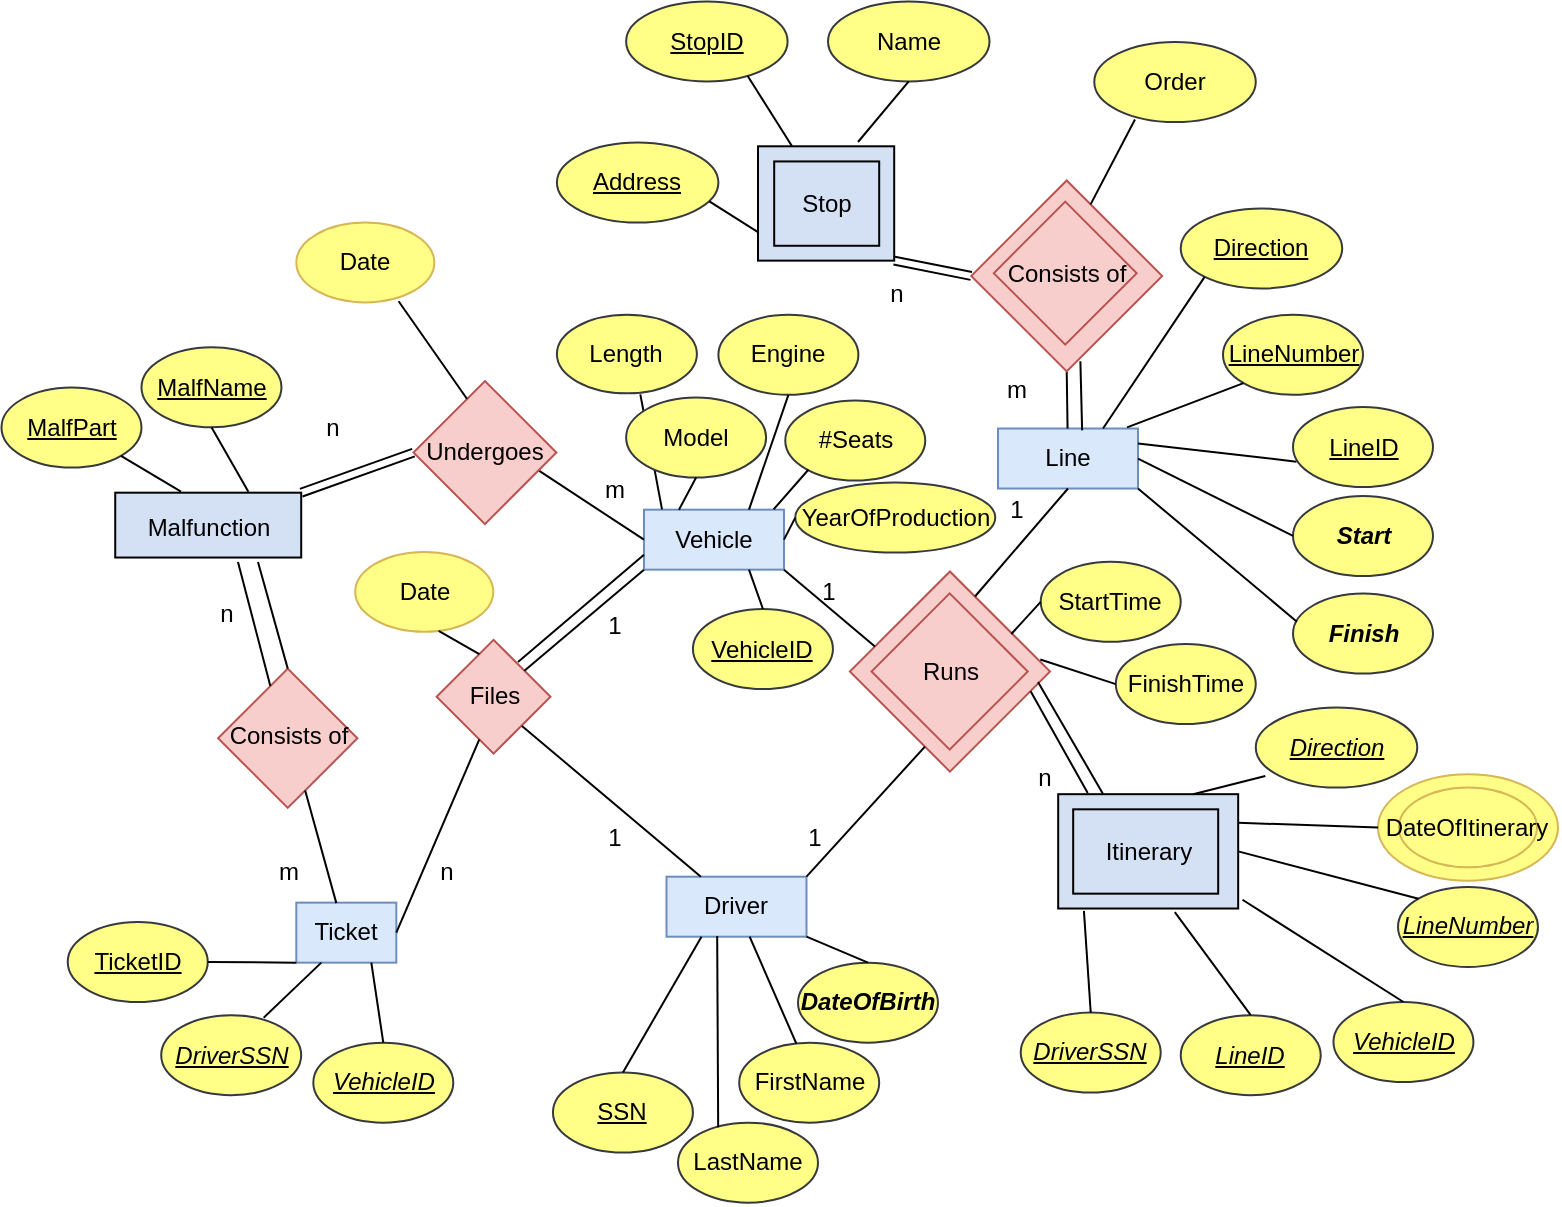 <mxfile version="20.5.1" type="github">
  <diagram name="Page-1" id="74e2e168-ea6b-b213-b513-2b3c1d86103e">
    <mxGraphModel dx="958" dy="502" grid="1" gridSize="10" guides="1" tooltips="1" connect="1" arrows="1" fold="1" page="1" pageScale="1" pageWidth="1600" pageHeight="1200" background="#ffffff" math="0" shadow="0">
      <root>
        <mxCell id="0" />
        <mxCell id="1" parent="0" />
        <mxCell id="q-5dR2rf6Rrt_ZmlFBHn-15" value="" style="ellipse;whiteSpace=wrap;html=1;fillColor=#FFFF88;strokeColor=#d6b656;" vertex="1" parent="1">
          <mxGeometry x="1090" y="476.07" width="90" height="53.26" as="geometry" />
        </mxCell>
        <mxCell id="0TpY3zneYbciwW2qCHmm-83" value="" style="whiteSpace=wrap;html=1;aspect=fixed;fillColor=#f8cecc;rotation=45;strokeColor=#b85450;" parent="1" vertex="1">
          <mxGeometry x="627.65" y="417.25" width="40.25" height="40.25" as="geometry" />
        </mxCell>
        <mxCell id="0TpY3zneYbciwW2qCHmm-88" value="" style="rounded=0;whiteSpace=wrap;html=1;fillColor=#D4E1F5;" parent="1" vertex="1">
          <mxGeometry x="930.09" y="486.09" width="90" height="57.17" as="geometry" />
        </mxCell>
        <mxCell id="RQqygvgA-cGsSz0pc4jh-1" value="&lt;div&gt;Vehicle&lt;/div&gt;" style="rounded=0;whiteSpace=wrap;html=1;fillColor=#dae8fc;strokeColor=#6c8ebf;" parent="1" vertex="1">
          <mxGeometry x="722.99" y="343.83" width="70" height="30" as="geometry" />
        </mxCell>
        <mxCell id="RQqygvgA-cGsSz0pc4jh-5" value="&lt;div&gt;Driver&lt;/div&gt;" style="rounded=0;whiteSpace=wrap;html=1;fillColor=#dae8fc;strokeColor=#6c8ebf;" parent="1" vertex="1">
          <mxGeometry x="734.25" y="527.35" width="70" height="30" as="geometry" />
        </mxCell>
        <mxCell id="RQqygvgA-cGsSz0pc4jh-11" value="&lt;div&gt;Line&lt;/div&gt;" style="rounded=0;whiteSpace=wrap;html=1;fillColor=#dae8fc;strokeColor=#6c8ebf;" parent="1" vertex="1">
          <mxGeometry x="900" y="303.26" width="70" height="30" as="geometry" />
        </mxCell>
        <mxCell id="RQqygvgA-cGsSz0pc4jh-14" value="&lt;div&gt;Ticket&lt;/div&gt;" style="rounded=0;whiteSpace=wrap;html=1;fillColor=#dae8fc;strokeColor=#6c8ebf;" parent="1" vertex="1">
          <mxGeometry x="549.16" y="540.32" width="50" height="30" as="geometry" />
        </mxCell>
        <mxCell id="0TpY3zneYbciwW2qCHmm-38" value="" style="endArrow=none;html=1;rounded=0;exitX=1;exitY=1;exitDx=0;exitDy=0;" parent="1" source="0TpY3zneYbciwW2qCHmm-138" target="RQqygvgA-cGsSz0pc4jh-11" edge="1">
          <mxGeometry width="50" height="50" relative="1" as="geometry">
            <mxPoint x="883.99" y="279.63" as="sourcePoint" />
            <mxPoint x="934.545" y="403.26" as="targetPoint" />
          </mxGeometry>
        </mxCell>
        <mxCell id="0TpY3zneYbciwW2qCHmm-39" value="" style="shape=link;html=1;rounded=0;entryX=0;entryY=1;entryDx=0;entryDy=0;exitX=1;exitY=1;exitDx=0;exitDy=0;" parent="1" source="0TpY3zneYbciwW2qCHmm-100" target="0TpY3zneYbciwW2qCHmm-138" edge="1">
          <mxGeometry width="100" relative="1" as="geometry">
            <mxPoint x="860" y="170" as="sourcePoint" />
            <mxPoint x="910" y="200" as="targetPoint" />
          </mxGeometry>
        </mxCell>
        <mxCell id="0TpY3zneYbciwW2qCHmm-47" value="" style="endArrow=none;html=1;rounded=0;exitX=0;exitY=0.5;exitDx=0;exitDy=0;entryX=1;entryY=0.25;entryDx=0;entryDy=0;" parent="1" source="RQqygvgA-cGsSz0pc4jh-1" target="0TpY3zneYbciwW2qCHmm-144" edge="1">
          <mxGeometry width="50" height="50" relative="1" as="geometry">
            <mxPoint x="887.99" y="373.83" as="sourcePoint" />
            <mxPoint x="680" y="370" as="targetPoint" />
          </mxGeometry>
        </mxCell>
        <mxCell id="0TpY3zneYbciwW2qCHmm-48" value="m" style="text;html=1;align=center;verticalAlign=middle;resizable=0;points=[];autosize=1;strokeColor=none;fillColor=none;" parent="1" vertex="1">
          <mxGeometry x="692.99" y="319.29" width="30" height="30" as="geometry" />
        </mxCell>
        <mxCell id="0TpY3zneYbciwW2qCHmm-49" value="" style="shape=link;html=1;rounded=0;exitX=1;exitY=0;exitDx=0;exitDy=0;entryX=0;entryY=1;entryDx=0;entryDy=0;" parent="1" source="0TpY3zneYbciwW2qCHmm-93" target="0TpY3zneYbciwW2qCHmm-144" edge="1">
          <mxGeometry width="100" relative="1" as="geometry">
            <mxPoint x="559.1" y="327.77" as="sourcePoint" />
            <mxPoint x="595.399" y="315.295" as="targetPoint" />
          </mxGeometry>
        </mxCell>
        <mxCell id="0TpY3zneYbciwW2qCHmm-50" value="n" style="text;html=1;align=center;verticalAlign=middle;resizable=0;points=[];autosize=1;strokeColor=none;fillColor=none;" parent="1" vertex="1">
          <mxGeometry x="551.6" y="287.77" width="30" height="30" as="geometry" />
        </mxCell>
        <mxCell id="0TpY3zneYbciwW2qCHmm-51" value="n" style="text;html=1;align=center;verticalAlign=middle;resizable=0;points=[];autosize=1;strokeColor=none;fillColor=none;" parent="1" vertex="1">
          <mxGeometry x="833.63" y="220.84" width="30" height="30" as="geometry" />
        </mxCell>
        <mxCell id="0TpY3zneYbciwW2qCHmm-54" value="m" style="text;html=1;align=center;verticalAlign=middle;resizable=0;points=[];autosize=1;strokeColor=none;fillColor=none;" parent="1" vertex="1">
          <mxGeometry x="893.63" y="268.72" width="30" height="30" as="geometry" />
        </mxCell>
        <mxCell id="0TpY3zneYbciwW2qCHmm-59" value="" style="endArrow=none;html=1;rounded=0;exitX=0.784;exitY=0.987;exitDx=0;exitDy=0;exitPerimeter=0;" parent="1" source="0TpY3zneYbciwW2qCHmm-58" target="RQqygvgA-cGsSz0pc4jh-5" edge="1">
          <mxGeometry width="50" height="50" relative="1" as="geometry">
            <mxPoint x="620.99" y="552.83" as="sourcePoint" />
            <mxPoint x="872.535" y="523.83" as="targetPoint" />
          </mxGeometry>
        </mxCell>
        <mxCell id="0TpY3zneYbciwW2qCHmm-60" value="" style="endArrow=none;html=1;rounded=0;exitX=1;exitY=0.5;exitDx=0;exitDy=0;entryX=0.75;entryY=1;entryDx=0;entryDy=0;" parent="1" source="RQqygvgA-cGsSz0pc4jh-14" target="0TpY3zneYbciwW2qCHmm-83" edge="1">
          <mxGeometry width="50" height="50" relative="1" as="geometry">
            <mxPoint x="577.99" y="613.83" as="sourcePoint" />
            <mxPoint x="578.445" y="560.276" as="targetPoint" />
          </mxGeometry>
        </mxCell>
        <mxCell id="0TpY3zneYbciwW2qCHmm-61" value="1" style="text;html=1;align=center;verticalAlign=middle;resizable=0;points=[];autosize=1;strokeColor=none;fillColor=none;" parent="1" vertex="1">
          <mxGeometry x="692.99" y="493.28" width="30" height="30" as="geometry" />
        </mxCell>
        <mxCell id="0TpY3zneYbciwW2qCHmm-62" value="n" style="text;html=1;align=center;verticalAlign=middle;resizable=0;points=[];autosize=1;strokeColor=none;fillColor=none;" parent="1" vertex="1">
          <mxGeometry x="609.48" y="510.32" width="30" height="30" as="geometry" />
        </mxCell>
        <mxCell id="0TpY3zneYbciwW2qCHmm-58" value="Files" style="text;html=1;align=center;verticalAlign=middle;resizable=0;points=[];autosize=1;strokeColor=none;fillColor=none;" parent="1" vertex="1">
          <mxGeometry x="622.78" y="422.38" width="50" height="30" as="geometry" />
        </mxCell>
        <mxCell id="0TpY3zneYbciwW2qCHmm-87" value="" style="rounded=0;whiteSpace=wrap;html=1;fillColor=#D4E1F5;" parent="1" vertex="1">
          <mxGeometry x="937.59" y="493.66" width="72.5" height="42.17" as="geometry" />
        </mxCell>
        <mxCell id="0TpY3zneYbciwW2qCHmm-90" value="Itinerary" style="text;html=1;align=center;verticalAlign=middle;resizable=0;points=[];autosize=1;strokeColor=none;fillColor=none;" parent="1" vertex="1">
          <mxGeometry x="945.09" y="499.68" width="60" height="30" as="geometry" />
        </mxCell>
        <mxCell id="0TpY3zneYbciwW2qCHmm-93" value="" style="rounded=0;whiteSpace=wrap;html=1;fillColor=#D4E1F5;" parent="1" vertex="1">
          <mxGeometry x="458.62" y="335.34" width="92.98" height="32.43" as="geometry" />
        </mxCell>
        <mxCell id="0TpY3zneYbciwW2qCHmm-95" value="Malfunction" style="text;html=1;align=center;verticalAlign=middle;resizable=0;points=[];autosize=1;strokeColor=none;fillColor=none;" parent="1" vertex="1">
          <mxGeometry x="465.11" y="337.77" width="80" height="30" as="geometry" />
        </mxCell>
        <mxCell id="0TpY3zneYbciwW2qCHmm-100" value="" style="rounded=0;whiteSpace=wrap;html=1;fillColor=#D4E1F5;" parent="1" vertex="1">
          <mxGeometry x="780" y="162.15" width="68.1" height="57.17" as="geometry" />
        </mxCell>
        <mxCell id="0TpY3zneYbciwW2qCHmm-101" value="Stop" style="rounded=0;whiteSpace=wrap;html=1;fillColor=#D4E1F5;" parent="1" vertex="1">
          <mxGeometry x="788.1" y="169.72" width="52.5" height="42.17" as="geometry" />
        </mxCell>
        <mxCell id="0TpY3zneYbciwW2qCHmm-135" value="" style="whiteSpace=wrap;html=1;aspect=fixed;rotation=45;fillColor=#f8cecc;strokeColor=#b85450;" parent="1" vertex="1">
          <mxGeometry x="840.6" y="389.39" width="70.76" height="70.76" as="geometry" />
        </mxCell>
        <mxCell id="0TpY3zneYbciwW2qCHmm-136" value="" style="whiteSpace=wrap;html=1;aspect=fixed;fillColor=#f8cecc;rotation=45;strokeColor=#b85450;" parent="1" vertex="1">
          <mxGeometry x="848.22" y="397.15" width="55.23" height="55.23" as="geometry" />
        </mxCell>
        <mxCell id="0TpY3zneYbciwW2qCHmm-137" value="Runs" style="text;html=1;align=center;verticalAlign=middle;resizable=0;points=[];autosize=1;strokeColor=none;fillColor=none;" parent="1" vertex="1">
          <mxGeometry x="850.83" y="409.91" width="50" height="30" as="geometry" />
        </mxCell>
        <mxCell id="0TpY3zneYbciwW2qCHmm-138" value="" style="whiteSpace=wrap;html=1;aspect=fixed;rotation=45;fillColor=#f8cecc;strokeColor=#b85450;" parent="1" vertex="1">
          <mxGeometry x="900.61" y="193.22" width="67.51" height="67.51" as="geometry" />
        </mxCell>
        <mxCell id="0TpY3zneYbciwW2qCHmm-139" value="" style="whiteSpace=wrap;html=1;aspect=fixed;fillColor=#f8cecc;rotation=45;strokeColor=#b85450;" parent="1" vertex="1">
          <mxGeometry x="908.36" y="200.31" width="50.53" height="50.53" as="geometry" />
        </mxCell>
        <mxCell id="0TpY3zneYbciwW2qCHmm-142" value="Consists of" style="text;html=1;align=center;verticalAlign=middle;resizable=0;points=[];autosize=1;strokeColor=none;fillColor=none;" parent="1" vertex="1">
          <mxGeometry x="893.63" y="210.57" width="80" height="30" as="geometry" />
        </mxCell>
        <mxCell id="0TpY3zneYbciwW2qCHmm-144" value="" style="whiteSpace=wrap;html=1;aspect=fixed;fillColor=#f8cecc;rotation=45;strokeColor=#b85450;" parent="1" vertex="1">
          <mxGeometry x="618.21" y="290.03" width="50.53" height="50.53" as="geometry" />
        </mxCell>
        <mxCell id="0TpY3zneYbciwW2qCHmm-146" value="Undergoes" style="text;html=1;align=center;verticalAlign=middle;resizable=0;points=[];autosize=1;strokeColor=none;fillColor=none;" parent="1" vertex="1">
          <mxGeometry x="603.48" y="300.3" width="80" height="30" as="geometry" />
        </mxCell>
        <mxCell id="0TpY3zneYbciwW2qCHmm-155" value="" style="whiteSpace=wrap;html=1;aspect=fixed;fillColor=#f8cecc;rotation=45;strokeColor=#b85450;" parent="1" vertex="1">
          <mxGeometry x="520.25" y="433.51" width="49.25" height="49.25" as="geometry" />
        </mxCell>
        <mxCell id="0TpY3zneYbciwW2qCHmm-156" value="Consists of" style="text;html=1;align=center;verticalAlign=middle;resizable=0;points=[];autosize=1;strokeColor=none;fillColor=none;" parent="1" vertex="1">
          <mxGeometry x="504.87" y="441.65" width="80" height="30" as="geometry" />
        </mxCell>
        <mxCell id="0TpY3zneYbciwW2qCHmm-158" value="" style="endArrow=none;html=1;rounded=0;entryX=0.811;entryY=1.074;entryDx=0;entryDy=0;entryPerimeter=0;exitX=0;exitY=0;exitDx=0;exitDy=0;" parent="1" source="0TpY3zneYbciwW2qCHmm-155" target="0TpY3zneYbciwW2qCHmm-95" edge="1">
          <mxGeometry width="50" height="50" relative="1" as="geometry">
            <mxPoint x="548.732" y="416.132" as="sourcePoint" />
            <mxPoint x="538.44" y="377.27" as="targetPoint" />
          </mxGeometry>
        </mxCell>
        <mxCell id="0TpY3zneYbciwW2qCHmm-159" value="" style="endArrow=none;html=1;rounded=0;exitX=1;exitY=0.75;exitDx=0;exitDy=0;" parent="1" source="0TpY3zneYbciwW2qCHmm-155" edge="1">
          <mxGeometry width="50" height="50" relative="1" as="geometry">
            <mxPoint x="556.799" y="495.328" as="sourcePoint" />
            <mxPoint x="569.16" y="540.57" as="targetPoint" />
            <Array as="points" />
          </mxGeometry>
        </mxCell>
        <mxCell id="0TpY3zneYbciwW2qCHmm-161" value="n" style="text;html=1;align=center;verticalAlign=middle;resizable=0;points=[];autosize=1;strokeColor=none;fillColor=none;" parent="1" vertex="1">
          <mxGeometry x="499.16" y="381.04" width="30" height="30" as="geometry" />
        </mxCell>
        <mxCell id="0TpY3zneYbciwW2qCHmm-174" value="&lt;u&gt;MalfPart&lt;/u&gt;" style="ellipse;whiteSpace=wrap;html=1;fillColor=#ffff88;strokeColor=#36393d;" parent="1" vertex="1">
          <mxGeometry x="401.74" y="282.77" width="70" height="40" as="geometry" />
        </mxCell>
        <mxCell id="0TpY3zneYbciwW2qCHmm-176" value="" style="endArrow=none;html=1;rounded=0;exitX=1;exitY=1;exitDx=0;exitDy=0;entryX=0.33;entryY=-0.098;entryDx=0;entryDy=0;entryPerimeter=0;" parent="1" source="0TpY3zneYbciwW2qCHmm-174" target="0TpY3zneYbciwW2qCHmm-95" edge="1">
          <mxGeometry width="50" height="50" relative="1" as="geometry">
            <mxPoint x="417.99" y="315.31" as="sourcePoint" />
            <mxPoint x="440" y="270" as="targetPoint" />
          </mxGeometry>
        </mxCell>
        <mxCell id="0TpY3zneYbciwW2qCHmm-177" value="&lt;u&gt;MalfName&lt;/u&gt;" style="ellipse;whiteSpace=wrap;html=1;fillColor=#ffff88;strokeColor=#36393d;" parent="1" vertex="1">
          <mxGeometry x="471.74" y="262.66" width="70" height="40" as="geometry" />
        </mxCell>
        <mxCell id="0TpY3zneYbciwW2qCHmm-179" value="" style="endArrow=none;html=1;rounded=0;entryX=0.751;entryY=-0.098;entryDx=0;entryDy=0;exitX=0.5;exitY=1;exitDx=0;exitDy=0;entryPerimeter=0;" parent="1" source="0TpY3zneYbciwW2qCHmm-177" target="0TpY3zneYbciwW2qCHmm-95" edge="1">
          <mxGeometry width="50" height="50" relative="1" as="geometry">
            <mxPoint x="497.99" y="309.25" as="sourcePoint" />
            <mxPoint x="512.036" y="327.82" as="targetPoint" />
          </mxGeometry>
        </mxCell>
        <mxCell id="0TpY3zneYbciwW2qCHmm-180" value="&lt;u&gt;SSN&lt;/u&gt;" style="ellipse;whiteSpace=wrap;html=1;fillColor=#ffff88;strokeColor=#36393d;" parent="1" vertex="1">
          <mxGeometry x="677.47" y="625.25" width="70" height="40" as="geometry" />
        </mxCell>
        <mxCell id="0TpY3zneYbciwW2qCHmm-182" value="" style="endArrow=none;html=1;rounded=0;entryX=0.25;entryY=1;entryDx=0;entryDy=0;exitX=0.5;exitY=0;exitDx=0;exitDy=0;" parent="1" source="0TpY3zneYbciwW2qCHmm-180" target="RQqygvgA-cGsSz0pc4jh-5" edge="1">
          <mxGeometry width="50" height="50" relative="1" as="geometry">
            <mxPoint x="661.99" y="590.57" as="sourcePoint" />
            <mxPoint x="706.56" y="660.57" as="targetPoint" />
          </mxGeometry>
        </mxCell>
        <mxCell id="0TpY3zneYbciwW2qCHmm-183" value="FirstName" style="ellipse;whiteSpace=wrap;html=1;fillColor=#ffff88;strokeColor=#36393d;" parent="1" vertex="1">
          <mxGeometry x="770.6" y="610.32" width="70" height="40" as="geometry" />
        </mxCell>
        <mxCell id="0TpY3zneYbciwW2qCHmm-185" value="" style="endArrow=none;html=1;rounded=0;exitX=0.408;exitY=0.011;exitDx=0;exitDy=0;exitPerimeter=0;" parent="1" source="0TpY3zneYbciwW2qCHmm-183" target="RQqygvgA-cGsSz0pc4jh-5" edge="1">
          <mxGeometry width="50" height="50" relative="1" as="geometry">
            <mxPoint x="743.42" y="592.94" as="sourcePoint" />
            <mxPoint x="767.67" y="572.69" as="targetPoint" />
          </mxGeometry>
        </mxCell>
        <mxCell id="0TpY3zneYbciwW2qCHmm-186" value="LastName" style="ellipse;whiteSpace=wrap;html=1;fillColor=#ffff88;strokeColor=#36393d;" parent="1" vertex="1">
          <mxGeometry x="740" y="650.32" width="70" height="40" as="geometry" />
        </mxCell>
        <mxCell id="0TpY3zneYbciwW2qCHmm-188" value="" style="endArrow=none;html=1;rounded=0;entryX=0.362;entryY=0.987;entryDx=0;entryDy=0;entryPerimeter=0;exitX=0.287;exitY=0.059;exitDx=0;exitDy=0;exitPerimeter=0;" parent="1" source="0TpY3zneYbciwW2qCHmm-186" target="RQqygvgA-cGsSz0pc4jh-5" edge="1">
          <mxGeometry width="50" height="50" relative="1" as="geometry">
            <mxPoint x="760" y="640" as="sourcePoint" />
            <mxPoint x="750" y="580" as="targetPoint" />
          </mxGeometry>
        </mxCell>
        <mxCell id="0TpY3zneYbciwW2qCHmm-190" value="&lt;b&gt;&lt;i&gt;DateOfBirth&lt;/i&gt;&lt;/b&gt;" style="ellipse;whiteSpace=wrap;html=1;fillColor=#ffff88;strokeColor=#36393d;" parent="1" vertex="1">
          <mxGeometry x="800" y="570.32" width="70" height="40" as="geometry" />
        </mxCell>
        <mxCell id="0TpY3zneYbciwW2qCHmm-192" value="" style="endArrow=none;html=1;rounded=0;entryX=1;entryY=1;entryDx=0;entryDy=0;exitX=0.5;exitY=0;exitDx=0;exitDy=0;" parent="1" source="0TpY3zneYbciwW2qCHmm-190" target="RQqygvgA-cGsSz0pc4jh-5" edge="1">
          <mxGeometry width="50" height="50" relative="1" as="geometry">
            <mxPoint x="793.42" y="660.82" as="sourcePoint" />
            <mxPoint x="817.67" y="640.57" as="targetPoint" />
          </mxGeometry>
        </mxCell>
        <mxCell id="0TpY3zneYbciwW2qCHmm-193" value="&lt;i&gt;&lt;u&gt;DriverSSN&lt;/u&gt;&lt;/i&gt;" style="ellipse;whiteSpace=wrap;html=1;fillColor=#ffff88;strokeColor=#36393d;" parent="1" vertex="1">
          <mxGeometry x="911.36" y="595.25" width="70" height="40" as="geometry" />
        </mxCell>
        <mxCell id="0TpY3zneYbciwW2qCHmm-195" value="" style="endArrow=none;html=1;rounded=0;entryX=0.143;entryY=1.02;entryDx=0;entryDy=0;exitX=0.5;exitY=0;exitDx=0;exitDy=0;entryPerimeter=0;" parent="1" source="0TpY3zneYbciwW2qCHmm-193" target="0TpY3zneYbciwW2qCHmm-88" edge="1">
          <mxGeometry width="50" height="50" relative="1" as="geometry">
            <mxPoint x="909.15" y="575.25" as="sourcePoint" />
            <mxPoint x="933.4" y="555.0" as="targetPoint" />
          </mxGeometry>
        </mxCell>
        <mxCell id="0TpY3zneYbciwW2qCHmm-196" value="&lt;i&gt;&lt;u&gt;LineID&lt;/u&gt;&lt;/i&gt;" style="ellipse;whiteSpace=wrap;html=1;fillColor=#ffff88;strokeColor=#36393d;" parent="1" vertex="1">
          <mxGeometry x="991.36" y="596.59" width="70" height="40" as="geometry" />
        </mxCell>
        <mxCell id="0TpY3zneYbciwW2qCHmm-198" value="" style="endArrow=none;html=1;rounded=0;exitX=0.5;exitY=0;exitDx=0;exitDy=0;entryX=0.648;entryY=1.032;entryDx=0;entryDy=0;entryPerimeter=0;" parent="1" source="0TpY3zneYbciwW2qCHmm-196" target="0TpY3zneYbciwW2qCHmm-88" edge="1">
          <mxGeometry width="50" height="50" relative="1" as="geometry">
            <mxPoint x="989.15" y="576.59" as="sourcePoint" />
            <mxPoint x="960.09" y="560" as="targetPoint" />
          </mxGeometry>
        </mxCell>
        <mxCell id="0TpY3zneYbciwW2qCHmm-201" value="&lt;i&gt;&lt;u&gt;VehicleID&lt;/u&gt;&lt;/i&gt;" style="ellipse;whiteSpace=wrap;html=1;fillColor=#ffff88;strokeColor=#36393d;" parent="1" vertex="1">
          <mxGeometry x="1067.73" y="590" width="70" height="40" as="geometry" />
        </mxCell>
        <mxCell id="0TpY3zneYbciwW2qCHmm-203" value="" style="endArrow=none;html=1;rounded=0;exitX=0.5;exitY=0;exitDx=0;exitDy=0;entryX=1.024;entryY=0.923;entryDx=0;entryDy=0;entryPerimeter=0;" parent="1" source="0TpY3zneYbciwW2qCHmm-201" target="0TpY3zneYbciwW2qCHmm-88" edge="1">
          <mxGeometry width="50" height="50" relative="1" as="geometry">
            <mxPoint x="1065.52" y="570" as="sourcePoint" />
            <mxPoint x="1046.46" y="533.411" as="targetPoint" />
          </mxGeometry>
        </mxCell>
        <mxCell id="0TpY3zneYbciwW2qCHmm-207" value="&lt;u&gt;VehicleID&lt;/u&gt;" style="ellipse;whiteSpace=wrap;html=1;fillColor=#ffff88;strokeColor=#36393d;" parent="1" vertex="1">
          <mxGeometry x="747.47" y="393.51" width="70" height="40" as="geometry" />
        </mxCell>
        <mxCell id="0TpY3zneYbciwW2qCHmm-209" value="" style="endArrow=none;html=1;rounded=0;exitX=0.5;exitY=0;exitDx=0;exitDy=0;entryX=0.75;entryY=1;entryDx=0;entryDy=0;" parent="1" source="0TpY3zneYbciwW2qCHmm-207" target="RQqygvgA-cGsSz0pc4jh-1" edge="1">
          <mxGeometry width="50" height="50" relative="1" as="geometry">
            <mxPoint x="679.69" y="392.73" as="sourcePoint" />
            <mxPoint x="712.99" y="344.25" as="targetPoint" />
          </mxGeometry>
        </mxCell>
        <mxCell id="0TpY3zneYbciwW2qCHmm-210" value="Engine" style="ellipse;whiteSpace=wrap;html=1;fillColor=#ffff88;strokeColor=#36393d;" parent="1" vertex="1">
          <mxGeometry x="760.2" y="246.42" width="70" height="40" as="geometry" />
        </mxCell>
        <mxCell id="0TpY3zneYbciwW2qCHmm-212" value="" style="endArrow=none;html=1;rounded=0;exitX=0.5;exitY=1;exitDx=0;exitDy=0;entryX=0.75;entryY=0;entryDx=0;entryDy=0;" parent="1" source="0TpY3zneYbciwW2qCHmm-210" target="RQqygvgA-cGsSz0pc4jh-1" edge="1">
          <mxGeometry width="50" height="50" relative="1" as="geometry">
            <mxPoint x="814.95" y="396.18" as="sourcePoint" />
            <mxPoint x="780" y="340" as="targetPoint" />
          </mxGeometry>
        </mxCell>
        <mxCell id="0TpY3zneYbciwW2qCHmm-213" value="YearOfProduction" style="ellipse;whiteSpace=wrap;html=1;fillColor=#ffff88;strokeColor=#36393d;" parent="1" vertex="1">
          <mxGeometry x="798.63" y="330.3" width="100" height="35" as="geometry" />
        </mxCell>
        <mxCell id="0TpY3zneYbciwW2qCHmm-215" value="" style="endArrow=none;html=1;rounded=0;exitX=0;exitY=0.5;exitDx=0;exitDy=0;entryX=1;entryY=0.5;entryDx=0;entryDy=0;" parent="1" source="0TpY3zneYbciwW2qCHmm-213" target="RQqygvgA-cGsSz0pc4jh-1" edge="1">
          <mxGeometry width="50" height="50" relative="1" as="geometry">
            <mxPoint x="798.42" y="403.76" as="sourcePoint" />
            <mxPoint x="800" y="370" as="targetPoint" />
          </mxGeometry>
        </mxCell>
        <mxCell id="0TpY3zneYbciwW2qCHmm-216" value="Length" style="ellipse;whiteSpace=wrap;html=1;fillColor=#ffff88;strokeColor=#36393d;" parent="1" vertex="1">
          <mxGeometry x="679.45" y="246.42" width="70" height="39.23" as="geometry" />
        </mxCell>
        <mxCell id="0TpY3zneYbciwW2qCHmm-218" value="" style="endArrow=none;html=1;rounded=0;entryX=0.129;entryY=-0.005;entryDx=0;entryDy=0;exitX=0.596;exitY=1.013;exitDx=0;exitDy=0;exitPerimeter=0;entryPerimeter=0;" parent="1" source="0TpY3zneYbciwW2qCHmm-216" target="RQqygvgA-cGsSz0pc4jh-1" edge="1">
          <mxGeometry width="50" height="50" relative="1" as="geometry">
            <mxPoint x="730" y="280" as="sourcePoint" />
            <mxPoint x="650" y="420" as="targetPoint" />
          </mxGeometry>
        </mxCell>
        <mxCell id="0TpY3zneYbciwW2qCHmm-219" value="#Seats" style="ellipse;whiteSpace=wrap;html=1;fillColor=#ffff88;strokeColor=#36393d;" parent="1" vertex="1">
          <mxGeometry x="793.63" y="289.29" width="70" height="40" as="geometry" />
        </mxCell>
        <mxCell id="0TpY3zneYbciwW2qCHmm-221" value="" style="endArrow=none;html=1;rounded=0;exitX=0.109;exitY=0.986;exitDx=0;exitDy=0;exitPerimeter=0;entryX=0.926;entryY=-0.005;entryDx=0;entryDy=0;entryPerimeter=0;" parent="1" target="RQqygvgA-cGsSz0pc4jh-1" edge="1">
          <mxGeometry width="50" height="50" relative="1" as="geometry">
            <mxPoint x="805.17" y="323.87" as="sourcePoint" />
            <mxPoint x="790" y="400" as="targetPoint" />
          </mxGeometry>
        </mxCell>
        <mxCell id="0TpY3zneYbciwW2qCHmm-222" value="Model" style="ellipse;whiteSpace=wrap;html=1;fillColor=#ffff88;strokeColor=#36393d;" parent="1" vertex="1">
          <mxGeometry x="714.06" y="287.77" width="70" height="40" as="geometry" />
        </mxCell>
        <mxCell id="0TpY3zneYbciwW2qCHmm-224" value="" style="endArrow=none;html=1;rounded=0;exitX=0.5;exitY=1;exitDx=0;exitDy=0;entryX=0.25;entryY=0;entryDx=0;entryDy=0;" parent="1" source="0TpY3zneYbciwW2qCHmm-222" target="RQqygvgA-cGsSz0pc4jh-1" edge="1">
          <mxGeometry width="50" height="50" relative="1" as="geometry">
            <mxPoint x="749.49" y="267.77" as="sourcePoint" />
            <mxPoint x="810.49" y="260.27" as="targetPoint" />
          </mxGeometry>
        </mxCell>
        <mxCell id="0TpY3zneYbciwW2qCHmm-228" value="&lt;u&gt;LineID&lt;/u&gt;" style="ellipse;whiteSpace=wrap;html=1;fillColor=#ffff88;strokeColor=#36393d;" parent="1" vertex="1">
          <mxGeometry x="1047.5" y="292.5" width="70" height="40" as="geometry" />
        </mxCell>
        <mxCell id="0TpY3zneYbciwW2qCHmm-230" value="" style="endArrow=none;html=1;rounded=0;exitX=0.025;exitY=0.683;exitDx=0;exitDy=0;exitPerimeter=0;entryX=1;entryY=0.25;entryDx=0;entryDy=0;" parent="1" source="0TpY3zneYbciwW2qCHmm-228" target="RQqygvgA-cGsSz0pc4jh-11" edge="1">
          <mxGeometry width="50" height="50" relative="1" as="geometry">
            <mxPoint x="1021.3" y="316.19" as="sourcePoint" />
            <mxPoint x="990" y="330" as="targetPoint" />
          </mxGeometry>
        </mxCell>
        <mxCell id="0TpY3zneYbciwW2qCHmm-231" value="&lt;i&gt;&lt;b&gt;Start&lt;/b&gt;&lt;/i&gt;" style="ellipse;whiteSpace=wrap;html=1;fillColor=#ffff88;strokeColor=#36393d;" parent="1" vertex="1">
          <mxGeometry x="1047.5" y="336.99" width="70" height="40" as="geometry" />
        </mxCell>
        <mxCell id="0TpY3zneYbciwW2qCHmm-235" value="" style="endArrow=none;html=1;rounded=0;exitX=1;exitY=0.5;exitDx=0;exitDy=0;entryX=0;entryY=0.5;entryDx=0;entryDy=0;" parent="1" source="RQqygvgA-cGsSz0pc4jh-11" target="0TpY3zneYbciwW2qCHmm-231" edge="1">
          <mxGeometry width="50" height="50" relative="1" as="geometry">
            <mxPoint x="1007.5" y="371.03" as="sourcePoint" />
            <mxPoint x="892.045" y="492.77" as="targetPoint" />
          </mxGeometry>
        </mxCell>
        <mxCell id="0TpY3zneYbciwW2qCHmm-236" value="&lt;i&gt;&lt;b&gt;Finish&lt;/b&gt;&lt;/i&gt;" style="ellipse;whiteSpace=wrap;html=1;fillColor=#ffff88;strokeColor=#36393d;" parent="1" vertex="1">
          <mxGeometry x="1047.5" y="385.77" width="70" height="40" as="geometry" />
        </mxCell>
        <mxCell id="0TpY3zneYbciwW2qCHmm-238" value="" style="endArrow=none;html=1;rounded=0;exitX=1;exitY=1;exitDx=0;exitDy=0;entryX=0.028;entryY=0.352;entryDx=0;entryDy=0;entryPerimeter=0;" parent="1" source="RQqygvgA-cGsSz0pc4jh-11" target="0TpY3zneYbciwW2qCHmm-236" edge="1">
          <mxGeometry width="50" height="50" relative="1" as="geometry">
            <mxPoint x="1007.5" y="386.03" as="sourcePoint" />
            <mxPoint x="1047.5" y="432.77" as="targetPoint" />
          </mxGeometry>
        </mxCell>
        <mxCell id="0TpY3zneYbciwW2qCHmm-239" value="&lt;u&gt;Address&lt;/u&gt;" style="ellipse;whiteSpace=wrap;html=1;fillColor=#ffff88;strokeColor=#36393d;" parent="1" vertex="1">
          <mxGeometry x="679.45" y="160.31" width="80.75" height="40" as="geometry" />
        </mxCell>
        <mxCell id="0TpY3zneYbciwW2qCHmm-242" value="" style="endArrow=none;html=1;rounded=0;entryX=0;entryY=0.75;entryDx=0;entryDy=0;exitX=0.944;exitY=0.734;exitDx=0;exitDy=0;exitPerimeter=0;" parent="1" source="0TpY3zneYbciwW2qCHmm-239" target="0TpY3zneYbciwW2qCHmm-100" edge="1">
          <mxGeometry width="50" height="50" relative="1" as="geometry">
            <mxPoint x="818.69" y="255.74" as="sourcePoint" />
            <mxPoint x="842.46" y="247.155" as="targetPoint" />
            <Array as="points" />
          </mxGeometry>
        </mxCell>
        <mxCell id="0TpY3zneYbciwW2qCHmm-245" value="Name" style="ellipse;whiteSpace=wrap;html=1;fillColor=#ffff88;strokeColor=#36393d;" parent="1" vertex="1">
          <mxGeometry x="815" y="89.72" width="80.75" height="40" as="geometry" />
        </mxCell>
        <mxCell id="0TpY3zneYbciwW2qCHmm-246" value="" style="endArrow=none;html=1;rounded=0;exitX=0.5;exitY=1;exitDx=0;exitDy=0;" parent="1" source="0TpY3zneYbciwW2qCHmm-245" edge="1">
          <mxGeometry width="50" height="50" relative="1" as="geometry">
            <mxPoint x="830" y="140" as="sourcePoint" />
            <mxPoint x="830" y="160" as="targetPoint" />
          </mxGeometry>
        </mxCell>
        <mxCell id="0TpY3zneYbciwW2qCHmm-252" value="&lt;u&gt;LineNumber&lt;/u&gt;" style="ellipse;whiteSpace=wrap;html=1;fillColor=#ffff88;strokeColor=#36393d;" parent="1" vertex="1">
          <mxGeometry x="1012.5" y="246.42" width="70" height="40" as="geometry" />
        </mxCell>
        <mxCell id="0TpY3zneYbciwW2qCHmm-254" value="" style="endArrow=none;html=1;rounded=0;exitX=0.922;exitY=-0.02;exitDx=0;exitDy=0;entryX=0;entryY=1;entryDx=0;entryDy=0;exitPerimeter=0;" parent="1" source="RQqygvgA-cGsSz0pc4jh-11" target="0TpY3zneYbciwW2qCHmm-252" edge="1">
          <mxGeometry width="50" height="50" relative="1" as="geometry">
            <mxPoint x="990.0" y="356.03" as="sourcePoint" />
            <mxPoint x="1017.5" y="282.77" as="targetPoint" />
          </mxGeometry>
        </mxCell>
        <mxCell id="d3BmBWNLOanZxxIphsaY-8" value="&lt;i&gt;&lt;u&gt;DriverSSN&lt;/u&gt;&lt;/i&gt;" style="ellipse;whiteSpace=wrap;html=1;fillColor=#ffff88;strokeColor=#36393d;" parent="1" vertex="1">
          <mxGeometry x="481.6" y="596.59" width="70" height="40" as="geometry" />
        </mxCell>
        <mxCell id="d3BmBWNLOanZxxIphsaY-9" value="" style="endArrow=none;html=1;rounded=0;exitX=0.732;exitY=0.031;exitDx=0;exitDy=0;entryX=0.25;entryY=1;entryDx=0;entryDy=0;exitPerimeter=0;" parent="1" source="d3BmBWNLOanZxxIphsaY-8" target="RQqygvgA-cGsSz0pc4jh-14" edge="1">
          <mxGeometry width="50" height="50" relative="1" as="geometry">
            <mxPoint x="719.16" y="520.57" as="sourcePoint" />
            <mxPoint x="769.16" y="470.57" as="targetPoint" />
          </mxGeometry>
        </mxCell>
        <mxCell id="d3BmBWNLOanZxxIphsaY-21" value="" style="endArrow=none;html=1;rounded=0;entryX=0.75;entryY=1;entryDx=0;entryDy=0;exitX=1;exitY=0;exitDx=0;exitDy=0;" parent="1" source="RQqygvgA-cGsSz0pc4jh-5" target="0TpY3zneYbciwW2qCHmm-135" edge="1">
          <mxGeometry width="50" height="50" relative="1" as="geometry">
            <mxPoint x="710" y="490.0" as="sourcePoint" />
            <mxPoint x="760" y="440" as="targetPoint" />
          </mxGeometry>
        </mxCell>
        <mxCell id="d3BmBWNLOanZxxIphsaY-23" value="" style="endArrow=none;html=1;rounded=0;entryX=0.5;entryY=1;entryDx=0;entryDy=0;exitX=0.25;exitY=0;exitDx=0;exitDy=0;" parent="1" source="0TpY3zneYbciwW2qCHmm-135" target="RQqygvgA-cGsSz0pc4jh-11" edge="1">
          <mxGeometry width="50" height="50" relative="1" as="geometry">
            <mxPoint x="710" y="490.0" as="sourcePoint" />
            <mxPoint x="760" y="440" as="targetPoint" />
          </mxGeometry>
        </mxCell>
        <mxCell id="d3BmBWNLOanZxxIphsaY-24" value="" style="endArrow=none;html=1;rounded=0;entryX=0.164;entryY=-0.01;entryDx=0;entryDy=0;exitX=1.002;exitY=0.196;exitDx=0;exitDy=0;exitPerimeter=0;entryPerimeter=0;" parent="1" source="0TpY3zneYbciwW2qCHmm-135" target="0TpY3zneYbciwW2qCHmm-88" edge="1">
          <mxGeometry width="50" height="50" relative="1" as="geometry">
            <mxPoint x="890" y="516" as="sourcePoint" />
            <mxPoint x="760" y="440" as="targetPoint" />
          </mxGeometry>
        </mxCell>
        <mxCell id="d3BmBWNLOanZxxIphsaY-26" value="1" style="text;html=1;align=center;verticalAlign=middle;resizable=0;points=[];autosize=1;strokeColor=none;fillColor=none;" parent="1" vertex="1">
          <mxGeometry x="893.63" y="329.24" width="30" height="30" as="geometry" />
        </mxCell>
        <mxCell id="d3BmBWNLOanZxxIphsaY-28" value="1" style="text;html=1;align=center;verticalAlign=middle;resizable=0;points=[];autosize=1;strokeColor=none;fillColor=none;" parent="1" vertex="1">
          <mxGeometry x="792.99" y="492.64" width="30" height="30" as="geometry" />
        </mxCell>
        <mxCell id="d3BmBWNLOanZxxIphsaY-29" value="n" style="text;html=1;align=center;verticalAlign=middle;resizable=0;points=[];autosize=1;strokeColor=none;fillColor=none;" parent="1" vertex="1">
          <mxGeometry x="908.36" y="462.64" width="30" height="30" as="geometry" />
        </mxCell>
        <mxCell id="d3BmBWNLOanZxxIphsaY-31" value="" style="endArrow=none;html=1;rounded=0;entryX=1;entryY=1;entryDx=0;entryDy=0;exitX=0;exitY=0.75;exitDx=0;exitDy=0;" parent="1" source="0TpY3zneYbciwW2qCHmm-135" target="RQqygvgA-cGsSz0pc4jh-1" edge="1">
          <mxGeometry width="50" height="50" relative="1" as="geometry">
            <mxPoint x="840" y="400" as="sourcePoint" />
            <mxPoint x="760" y="440" as="targetPoint" />
          </mxGeometry>
        </mxCell>
        <mxCell id="d3BmBWNLOanZxxIphsaY-32" value="1" style="text;html=1;align=center;verticalAlign=middle;resizable=0;points=[];autosize=1;strokeColor=none;fillColor=none;" parent="1" vertex="1">
          <mxGeometry x="800.2" y="369.91" width="30" height="30" as="geometry" />
        </mxCell>
        <mxCell id="d3BmBWNLOanZxxIphsaY-33" value="" style="endArrow=none;html=1;rounded=0;exitX=0.25;exitY=0;exitDx=0;exitDy=0;" parent="1" source="0TpY3zneYbciwW2qCHmm-88" edge="1">
          <mxGeometry width="50" height="50" relative="1" as="geometry">
            <mxPoint x="1110" y="540" as="sourcePoint" />
            <mxPoint x="920" y="430" as="targetPoint" />
          </mxGeometry>
        </mxCell>
        <mxCell id="d3BmBWNLOanZxxIphsaY-34" value="DateOfItinerary" style="ellipse;whiteSpace=wrap;html=1;fillColor=#FFFF88;strokeColor=#d6b656;" parent="1" vertex="1">
          <mxGeometry x="1100.49" y="482.76" width="69.02" height="39.88" as="geometry" />
        </mxCell>
        <mxCell id="d3BmBWNLOanZxxIphsaY-35" value="" style="endArrow=none;html=1;rounded=0;entryX=1;entryY=0.25;entryDx=0;entryDy=0;exitX=0;exitY=0.5;exitDx=0;exitDy=0;" parent="1" source="q-5dR2rf6Rrt_ZmlFBHn-15" target="0TpY3zneYbciwW2qCHmm-88" edge="1">
          <mxGeometry width="50" height="50" relative="1" as="geometry">
            <mxPoint x="1060" y="470" as="sourcePoint" />
            <mxPoint x="964.505" y="346.122" as="targetPoint" />
          </mxGeometry>
        </mxCell>
        <mxCell id="d3BmBWNLOanZxxIphsaY-36" value="" style="endArrow=none;html=1;rounded=0;exitX=0;exitY=0.25;exitDx=0;exitDy=0;entryX=0.686;entryY=1.074;entryDx=0;entryDy=0;entryPerimeter=0;" parent="1" source="0TpY3zneYbciwW2qCHmm-155" target="0TpY3zneYbciwW2qCHmm-95" edge="1">
          <mxGeometry width="50" height="50" relative="1" as="geometry">
            <mxPoint x="540.139" y="415.559" as="sourcePoint" />
            <mxPoint x="531.48" y="377.77" as="targetPoint" />
          </mxGeometry>
        </mxCell>
        <mxCell id="q-5dR2rf6Rrt_ZmlFBHn-1" value="&lt;i&gt;&lt;u&gt;LineNumber&lt;/u&gt;&lt;/i&gt;" style="ellipse;whiteSpace=wrap;html=1;fillColor=#ffff88;strokeColor=#36393d;" vertex="1" parent="1">
          <mxGeometry x="1100" y="532.48" width="70" height="40" as="geometry" />
        </mxCell>
        <mxCell id="q-5dR2rf6Rrt_ZmlFBHn-2" value="" style="endArrow=none;html=1;rounded=0;exitX=1;exitY=0.5;exitDx=0;exitDy=0;entryX=0;entryY=0;entryDx=0;entryDy=0;" edge="1" parent="1" source="0TpY3zneYbciwW2qCHmm-88" target="q-5dR2rf6Rrt_ZmlFBHn-1">
          <mxGeometry width="50" height="50" relative="1" as="geometry">
            <mxPoint x="830" y="450" as="sourcePoint" />
            <mxPoint x="924.545" y="530" as="targetPoint" />
          </mxGeometry>
        </mxCell>
        <mxCell id="q-5dR2rf6Rrt_ZmlFBHn-3" value="&lt;u&gt;StopID&lt;/u&gt;" style="ellipse;whiteSpace=wrap;html=1;fillColor=#ffff88;strokeColor=#36393d;" vertex="1" parent="1">
          <mxGeometry x="714.06" y="89.72" width="80.75" height="40" as="geometry" />
        </mxCell>
        <mxCell id="q-5dR2rf6Rrt_ZmlFBHn-4" value="" style="endArrow=none;html=1;rounded=0;entryX=0.25;entryY=0;entryDx=0;entryDy=0;exitX=0.752;exitY=0.93;exitDx=0;exitDy=0;exitPerimeter=0;" edge="1" parent="1" source="q-5dR2rf6Rrt_ZmlFBHn-3" target="0TpY3zneYbciwW2qCHmm-100">
          <mxGeometry width="50" height="50" relative="1" as="geometry">
            <mxPoint x="660" y="110" as="sourcePoint" />
            <mxPoint x="814" y="150" as="targetPoint" />
          </mxGeometry>
        </mxCell>
        <mxCell id="q-5dR2rf6Rrt_ZmlFBHn-5" value="&lt;u&gt;Direction&lt;/u&gt;" style="ellipse;whiteSpace=wrap;html=1;fillColor=#ffff88;strokeColor=#36393d;" vertex="1" parent="1">
          <mxGeometry x="991.36" y="193.22" width="80.75" height="40" as="geometry" />
        </mxCell>
        <mxCell id="q-5dR2rf6Rrt_ZmlFBHn-6" value="" style="endArrow=none;html=1;rounded=0;exitX=0;exitY=1;exitDx=0;exitDy=0;entryX=0.75;entryY=0;entryDx=0;entryDy=0;" edge="1" parent="1" source="q-5dR2rf6Rrt_ZmlFBHn-5" target="RQqygvgA-cGsSz0pc4jh-11">
          <mxGeometry width="50" height="50" relative="1" as="geometry">
            <mxPoint x="730" y="250" as="sourcePoint" />
            <mxPoint x="824.545" y="330" as="targetPoint" />
          </mxGeometry>
        </mxCell>
        <mxCell id="q-5dR2rf6Rrt_ZmlFBHn-8" value="" style="endArrow=none;html=1;rounded=0;exitX=0;exitY=1;exitDx=0;exitDy=0;" edge="1" parent="1" source="RQqygvgA-cGsSz0pc4jh-1" target="0TpY3zneYbciwW2qCHmm-83">
          <mxGeometry width="50" height="50" relative="1" as="geometry">
            <mxPoint x="690" y="390" as="sourcePoint" />
            <mxPoint x="634.545" y="480" as="targetPoint" />
          </mxGeometry>
        </mxCell>
        <mxCell id="q-5dR2rf6Rrt_ZmlFBHn-10" value="&lt;i&gt;&lt;u&gt;VehicleID&lt;/u&gt;&lt;/i&gt;" style="ellipse;whiteSpace=wrap;html=1;fillColor=#ffff88;strokeColor=#36393d;" vertex="1" parent="1">
          <mxGeometry x="557.65" y="610.32" width="70" height="40" as="geometry" />
        </mxCell>
        <mxCell id="q-5dR2rf6Rrt_ZmlFBHn-11" value="" style="endArrow=none;html=1;rounded=0;exitX=0.75;exitY=1;exitDx=0;exitDy=0;entryX=0.5;entryY=0;entryDx=0;entryDy=0;" edge="1" parent="1" source="RQqygvgA-cGsSz0pc4jh-14" target="q-5dR2rf6Rrt_ZmlFBHn-10">
          <mxGeometry width="50" height="50" relative="1" as="geometry">
            <mxPoint x="610" y="510" as="sourcePoint" />
            <mxPoint x="704.545" y="590" as="targetPoint" />
          </mxGeometry>
        </mxCell>
        <mxCell id="q-5dR2rf6Rrt_ZmlFBHn-12" value="1" style="text;html=1;align=center;verticalAlign=middle;resizable=0;points=[];autosize=1;strokeColor=none;fillColor=none;" vertex="1" parent="1">
          <mxGeometry x="692.99" y="387.25" width="30" height="30" as="geometry" />
        </mxCell>
        <mxCell id="q-5dR2rf6Rrt_ZmlFBHn-13" value="&lt;u&gt;TicketID&lt;/u&gt;" style="ellipse;whiteSpace=wrap;html=1;fillColor=#ffff88;strokeColor=#36393d;" vertex="1" parent="1">
          <mxGeometry x="434.87" y="550.0" width="70" height="40" as="geometry" />
        </mxCell>
        <mxCell id="q-5dR2rf6Rrt_ZmlFBHn-14" value="" style="endArrow=none;html=1;rounded=0;exitX=1;exitY=0.5;exitDx=0;exitDy=0;entryX=0;entryY=1;entryDx=0;entryDy=0;" edge="1" parent="1" source="q-5dR2rf6Rrt_ZmlFBHn-13" target="RQqygvgA-cGsSz0pc4jh-14">
          <mxGeometry width="50" height="50" relative="1" as="geometry">
            <mxPoint x="630" y="510" as="sourcePoint" />
            <mxPoint x="724.545" y="590" as="targetPoint" />
          </mxGeometry>
        </mxCell>
        <mxCell id="q-5dR2rf6Rrt_ZmlFBHn-16" value="" style="endArrow=none;html=1;rounded=0;exitX=1.018;exitY=0.875;exitDx=0;exitDy=0;exitPerimeter=0;entryX=0.601;entryY=0.031;entryDx=0;entryDy=0;entryPerimeter=0;" edge="1" parent="1" source="0TpY3zneYbciwW2qCHmm-138" target="RQqygvgA-cGsSz0pc4jh-11">
          <mxGeometry width="50" height="50" relative="1" as="geometry">
            <mxPoint x="800" y="260" as="sourcePoint" />
            <mxPoint x="894.545" y="340" as="targetPoint" />
          </mxGeometry>
        </mxCell>
        <mxCell id="q-5dR2rf6Rrt_ZmlFBHn-17" value="Date" style="ellipse;whiteSpace=wrap;html=1;fillColor=#FFFF88;strokeColor=#d6b656;" vertex="1" parent="1">
          <mxGeometry x="549.16" y="200.31" width="69.02" height="39.88" as="geometry" />
        </mxCell>
        <mxCell id="q-5dR2rf6Rrt_ZmlFBHn-18" value="" style="endArrow=none;html=1;rounded=0;entryX=0;entryY=0.25;entryDx=0;entryDy=0;exitX=0.741;exitY=0.986;exitDx=0;exitDy=0;exitPerimeter=0;" edge="1" parent="1" source="q-5dR2rf6Rrt_ZmlFBHn-17" target="0TpY3zneYbciwW2qCHmm-144">
          <mxGeometry width="50" height="50" relative="1" as="geometry">
            <mxPoint x="590" y="270" as="sourcePoint" />
            <mxPoint x="631.456" y="279.238" as="targetPoint" />
          </mxGeometry>
        </mxCell>
        <mxCell id="q-5dR2rf6Rrt_ZmlFBHn-21" value="StartTime" style="ellipse;whiteSpace=wrap;html=1;fillColor=#ffff88;strokeColor=#36393d;" vertex="1" parent="1">
          <mxGeometry x="921.36" y="369.91" width="70" height="40" as="geometry" />
        </mxCell>
        <mxCell id="q-5dR2rf6Rrt_ZmlFBHn-22" value="FinishTime" style="ellipse;whiteSpace=wrap;html=1;fillColor=#ffff88;strokeColor=#36393d;" vertex="1" parent="1">
          <mxGeometry x="958.89" y="411.04" width="70" height="40" as="geometry" />
        </mxCell>
        <mxCell id="q-5dR2rf6Rrt_ZmlFBHn-23" value="" style="endArrow=none;html=1;rounded=0;exitX=0.619;exitY=0.006;exitDx=0;exitDy=0;exitPerimeter=0;entryX=0;entryY=0.5;entryDx=0;entryDy=0;" edge="1" parent="1" source="0TpY3zneYbciwW2qCHmm-135" target="q-5dR2rf6Rrt_ZmlFBHn-21">
          <mxGeometry width="50" height="50" relative="1" as="geometry">
            <mxPoint x="790" y="430" as="sourcePoint" />
            <mxPoint x="884.545" y="510" as="targetPoint" />
          </mxGeometry>
        </mxCell>
        <mxCell id="q-5dR2rf6Rrt_ZmlFBHn-24" value="" style="endArrow=none;html=1;rounded=0;exitX=0.891;exitY=-0.012;exitDx=0;exitDy=0;exitPerimeter=0;entryX=0;entryY=0.5;entryDx=0;entryDy=0;" edge="1" parent="1" source="0TpY3zneYbciwW2qCHmm-135" target="q-5dR2rf6Rrt_ZmlFBHn-22">
          <mxGeometry width="50" height="50" relative="1" as="geometry">
            <mxPoint x="790" y="430" as="sourcePoint" />
            <mxPoint x="884.545" y="510" as="targetPoint" />
          </mxGeometry>
        </mxCell>
        <mxCell id="q-5dR2rf6Rrt_ZmlFBHn-25" value="Order" style="ellipse;whiteSpace=wrap;html=1;fillColor=#ffff88;strokeColor=#36393d;" vertex="1" parent="1">
          <mxGeometry x="948.14" y="110" width="80.75" height="40" as="geometry" />
        </mxCell>
        <mxCell id="q-5dR2rf6Rrt_ZmlFBHn-26" value="" style="endArrow=none;html=1;rounded=0;exitX=0.252;exitY=0.968;exitDx=0;exitDy=0;exitPerimeter=0;entryX=0.25;entryY=0;entryDx=0;entryDy=0;" edge="1" parent="1" source="q-5dR2rf6Rrt_ZmlFBHn-25" target="0TpY3zneYbciwW2qCHmm-138">
          <mxGeometry width="50" height="50" relative="1" as="geometry">
            <mxPoint x="850" y="220" as="sourcePoint" />
            <mxPoint x="920" y="160" as="targetPoint" />
          </mxGeometry>
        </mxCell>
        <mxCell id="q-5dR2rf6Rrt_ZmlFBHn-29" value="&lt;i&gt;&lt;u&gt;Direction&lt;/u&gt;&lt;/i&gt;" style="ellipse;whiteSpace=wrap;html=1;fillColor=#ffff88;strokeColor=#36393d;" vertex="1" parent="1">
          <mxGeometry x="1028.89" y="442.76" width="80.75" height="40" as="geometry" />
        </mxCell>
        <mxCell id="q-5dR2rf6Rrt_ZmlFBHn-30" value="" style="endArrow=none;html=1;rounded=0;exitX=0.75;exitY=0;exitDx=0;exitDy=0;entryX=0.059;entryY=0.856;entryDx=0;entryDy=0;entryPerimeter=0;" edge="1" parent="1" source="0TpY3zneYbciwW2qCHmm-88" target="q-5dR2rf6Rrt_ZmlFBHn-29">
          <mxGeometry width="50" height="50" relative="1" as="geometry">
            <mxPoint x="1090" y="410" as="sourcePoint" />
            <mxPoint x="1184.545" y="490" as="targetPoint" />
          </mxGeometry>
        </mxCell>
        <mxCell id="q-5dR2rf6Rrt_ZmlFBHn-31" value="Date" style="ellipse;whiteSpace=wrap;html=1;fillColor=#FFFF88;strokeColor=#d6b656;" vertex="1" parent="1">
          <mxGeometry x="578.62" y="364.97" width="69.02" height="39.88" as="geometry" />
        </mxCell>
        <mxCell id="q-5dR2rf6Rrt_ZmlFBHn-32" value="" style="endArrow=none;html=1;rounded=0;exitX=0.604;exitY=0.991;exitDx=0;exitDy=0;entryX=0;entryY=0.25;entryDx=0;entryDy=0;exitPerimeter=0;" edge="1" parent="1" source="q-5dR2rf6Rrt_ZmlFBHn-31" target="0TpY3zneYbciwW2qCHmm-83">
          <mxGeometry width="50" height="50" relative="1" as="geometry">
            <mxPoint x="630" y="440" as="sourcePoint" />
            <mxPoint x="724.545" y="520" as="targetPoint" />
          </mxGeometry>
        </mxCell>
        <mxCell id="q-5dR2rf6Rrt_ZmlFBHn-33" value="" style="endArrow=none;html=1;rounded=0;entryX=0;entryY=0.75;entryDx=0;entryDy=0;" edge="1" parent="1" target="RQqygvgA-cGsSz0pc4jh-1">
          <mxGeometry width="50" height="50" relative="1" as="geometry">
            <mxPoint x="660" y="420" as="sourcePoint" />
            <mxPoint x="724.545" y="530" as="targetPoint" />
          </mxGeometry>
        </mxCell>
        <mxCell id="q-5dR2rf6Rrt_ZmlFBHn-35" value="m" style="text;html=1;align=center;verticalAlign=middle;resizable=0;points=[];autosize=1;strokeColor=none;fillColor=none;" vertex="1" parent="1">
          <mxGeometry x="529.87" y="510.32" width="30" height="30" as="geometry" />
        </mxCell>
      </root>
    </mxGraphModel>
  </diagram>
</mxfile>
